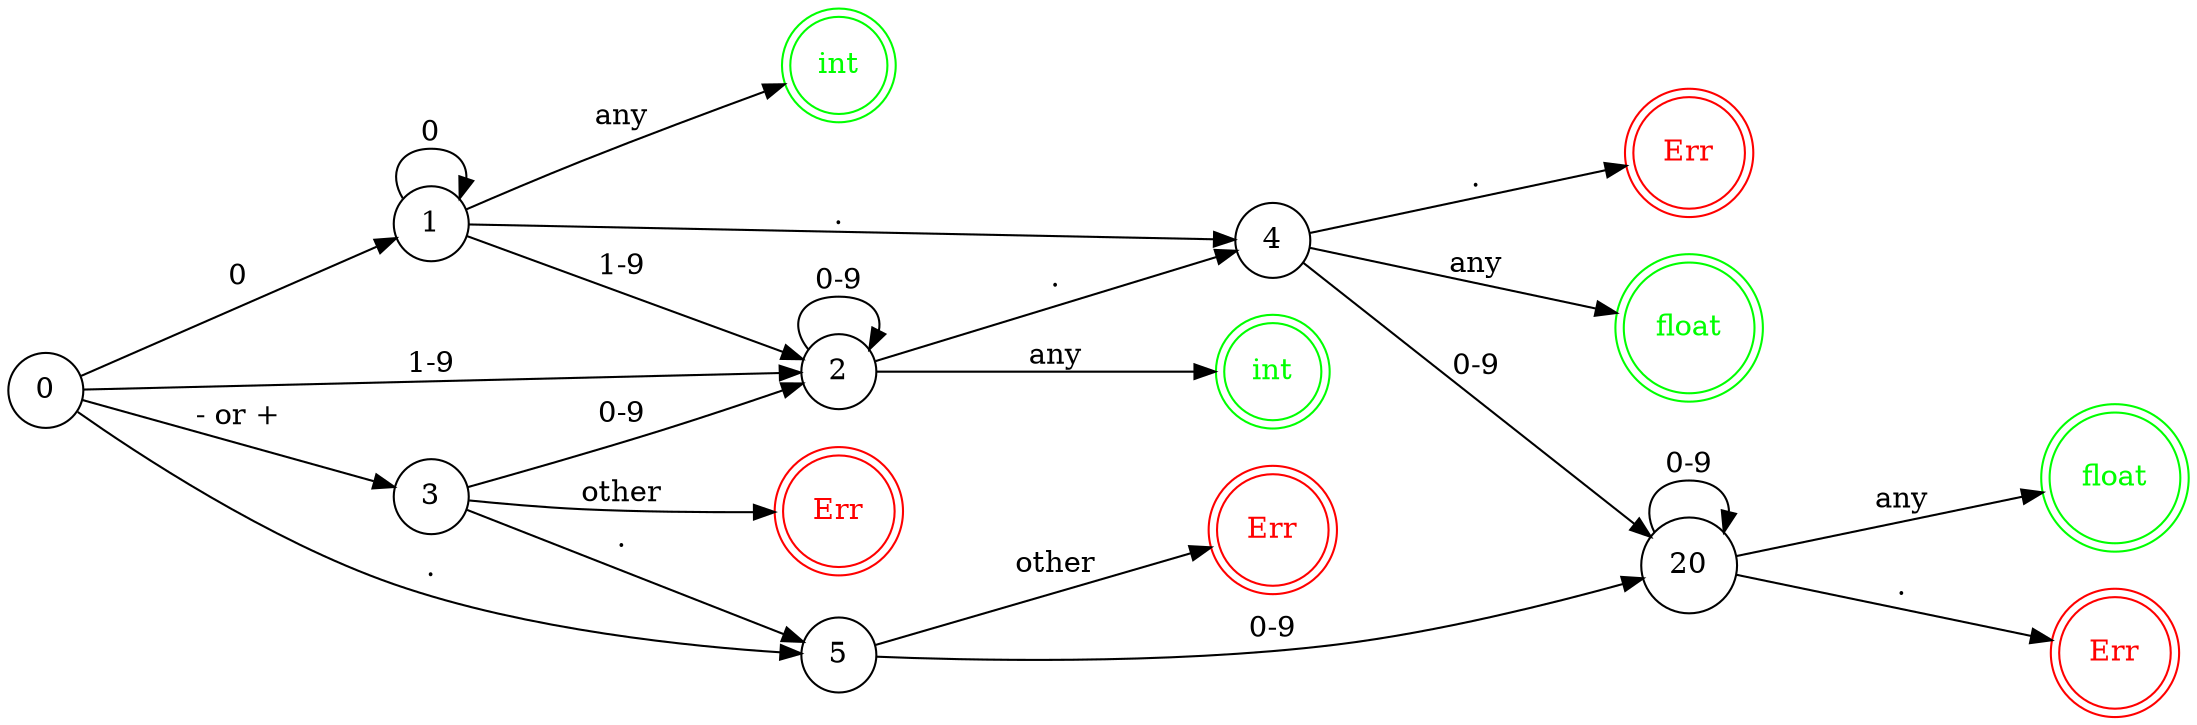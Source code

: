 digraph G {

  rankdir=LR;
  #splines=line;
  ranksep=1.5
  node [shape=circle]
  
  end1,end2, end3, end4[shape=doublecircle, label="int", color=green, fontcolor=green]
  end3, end4[label="float"]
  error,error1,error2,error3[shape=doublecircle, label="Err", color=red, fontcolor=red]
  
  0->1[label="0"]
  
  1->1[label="0"]
  1->2[label="1-9"]
  2->2[label="0-9"]
  1->4[label="."]
  0->2[label="1-9"]
  0->3[label="- or +"]
  3->2[label="0-9"]
  3->error3[label="other"]
  3->5[label="."]
  0->5[label="."]
  5->20[label="0-9"]
  5->error1[label="other"]
  4->20[label="0-9"]
  2->4[label="."]
  20 -> 20[label="0-9"]  
  
  
  
  1->end1[label="any"]
  2->end2[label="any"]
  4->error[label="."]
  4->end3[label="any"]
  20->end4[label="any"]
  20->error2[label="."]
  
}